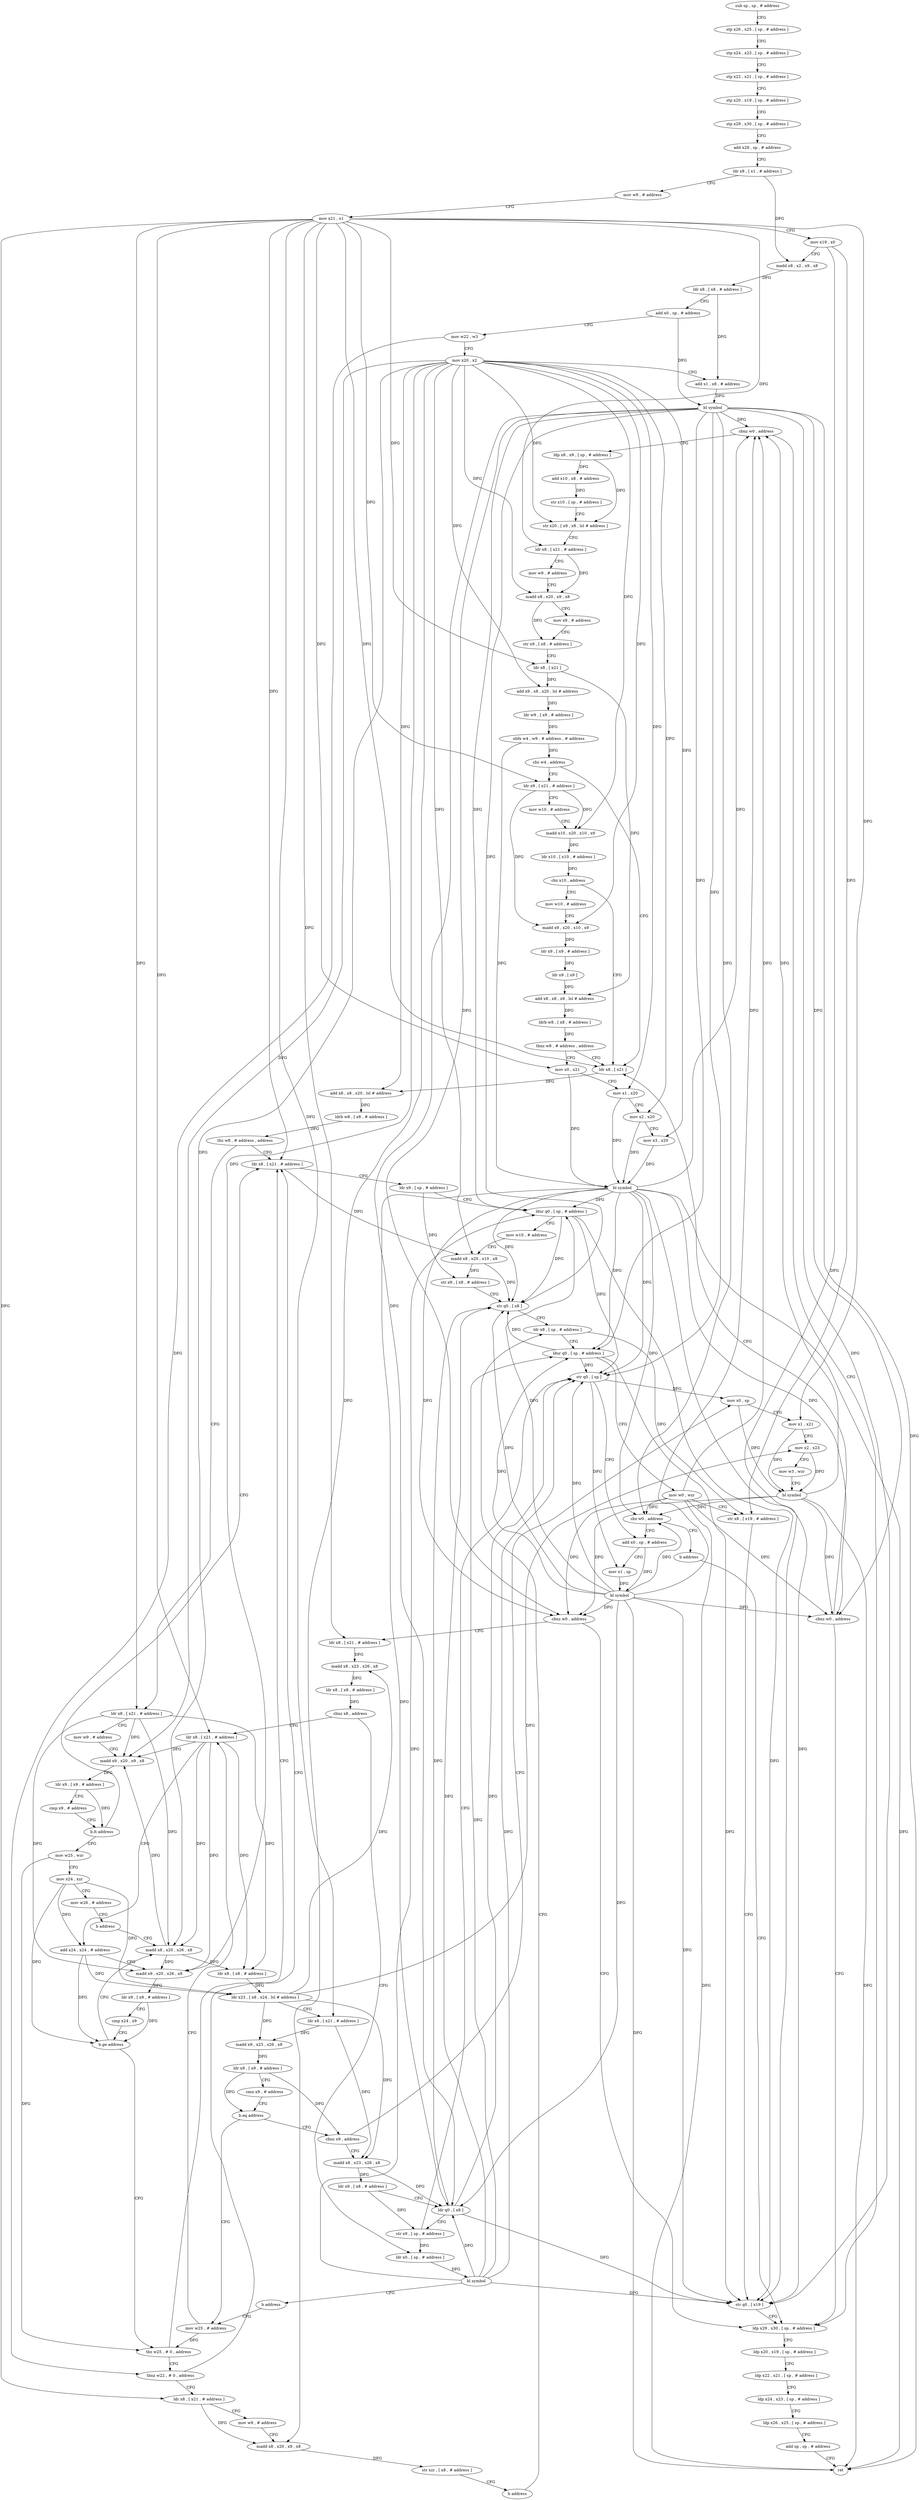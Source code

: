 digraph "func" {
"4239504" [label = "sub sp , sp , # address" ]
"4239508" [label = "stp x26 , x25 , [ sp , # address ]" ]
"4239512" [label = "stp x24 , x23 , [ sp , # address ]" ]
"4239516" [label = "stp x22 , x21 , [ sp , # address ]" ]
"4239520" [label = "stp x20 , x19 , [ sp , # address ]" ]
"4239524" [label = "stp x29 , x30 , [ sp , # address ]" ]
"4239528" [label = "add x29 , sp , # address" ]
"4239532" [label = "ldr x8 , [ x1 , # address ]" ]
"4239536" [label = "mov w9 , # address" ]
"4239540" [label = "mov x21 , x1" ]
"4239544" [label = "mov x19 , x0" ]
"4239548" [label = "madd x8 , x2 , x9 , x8" ]
"4239552" [label = "ldr x8 , [ x8 , # address ]" ]
"4239556" [label = "add x0 , sp , # address" ]
"4239560" [label = "mov w22 , w3" ]
"4239564" [label = "mov x20 , x2" ]
"4239568" [label = "add x1 , x8 , # address" ]
"4239572" [label = "bl symbol" ]
"4239576" [label = "cbnz w0 , address" ]
"4239996" [label = "ldp x29 , x30 , [ sp , # address ]" ]
"4239580" [label = "ldp x8 , x9 , [ sp , # address ]" ]
"4240000" [label = "ldp x20 , x19 , [ sp , # address ]" ]
"4240004" [label = "ldp x22 , x21 , [ sp , # address ]" ]
"4240008" [label = "ldp x24 , x23 , [ sp , # address ]" ]
"4240012" [label = "ldp x26 , x25 , [ sp , # address ]" ]
"4240016" [label = "add sp , sp , # address" ]
"4240020" [label = "ret" ]
"4239584" [label = "add x10 , x8 , # address" ]
"4239588" [label = "str x10 , [ sp , # address ]" ]
"4239592" [label = "str x20 , [ x9 , x8 , lsl # address ]" ]
"4239596" [label = "ldr x8 , [ x21 , # address ]" ]
"4239600" [label = "mov w9 , # address" ]
"4239604" [label = "madd x8 , x20 , x9 , x8" ]
"4239608" [label = "mov x9 , # address" ]
"4239612" [label = "str x9 , [ x8 , # address ]" ]
"4239616" [label = "ldr x8 , [ x21 ]" ]
"4239620" [label = "add x9 , x8 , x20 , lsl # address" ]
"4239624" [label = "ldr w9 , [ x9 , # address ]" ]
"4239628" [label = "ubfx w4 , w9 , # address , # address" ]
"4239632" [label = "cbz w4 , address" ]
"4239708" [label = "ldr x8 , [ x21 ]" ]
"4239636" [label = "ldr x9 , [ x21 , # address ]" ]
"4239712" [label = "add x8 , x8 , x20 , lsl # address" ]
"4239716" [label = "ldrb w8 , [ x8 , # address ]" ]
"4239720" [label = "tbz w8 , # address , address" ]
"4239948" [label = "ldr x8 , [ x21 , # address ]" ]
"4239724" [label = "ldr x8 , [ x21 , # address ]" ]
"4239640" [label = "mov w10 , # address" ]
"4239644" [label = "madd x10 , x20 , x10 , x9" ]
"4239648" [label = "ldr x10 , [ x10 , # address ]" ]
"4239652" [label = "cbz x10 , address" ]
"4239656" [label = "mov w10 , # address" ]
"4239952" [label = "ldr x9 , [ sp , # address ]" ]
"4239956" [label = "ldur q0 , [ sp , # address ]" ]
"4239960" [label = "mov w10 , # address" ]
"4239964" [label = "madd x8 , x20 , x10 , x8" ]
"4239968" [label = "str x9 , [ x8 , # address ]" ]
"4239972" [label = "str q0 , [ x8 ]" ]
"4239976" [label = "ldr x8 , [ sp , # address ]" ]
"4239728" [label = "mov w9 , # address" ]
"4239732" [label = "madd x9 , x20 , x9 , x8" ]
"4239736" [label = "ldr x9 , [ x9 , # address ]" ]
"4239740" [label = "cmp x9 , # address" ]
"4239744" [label = "b.lt address" ]
"4239748" [label = "mov w25 , wzr" ]
"4239660" [label = "madd x9 , x20 , x10 , x9" ]
"4239664" [label = "ldr x9 , [ x9 , # address ]" ]
"4239668" [label = "ldr x9 , [ x9 ]" ]
"4239672" [label = "add x8 , x8 , x9 , lsl # address" ]
"4239676" [label = "ldrb w8 , [ x8 , # address ]" ]
"4239680" [label = "tbnz w8 , # address , address" ]
"4239684" [label = "mov x0 , x21" ]
"4239752" [label = "mov x24 , xzr" ]
"4239756" [label = "mov w26 , # address" ]
"4239760" [label = "b address" ]
"4239792" [label = "madd x8 , x20 , x26 , x8" ]
"4239688" [label = "mov x1 , x20" ]
"4239692" [label = "mov x2 , x20" ]
"4239696" [label = "mov x3 , x20" ]
"4239700" [label = "bl symbol" ]
"4239704" [label = "cbnz w0 , address" ]
"4239796" [label = "ldr x8 , [ x8 , # address ]" ]
"4239800" [label = "ldr x23 , [ x8 , x24 , lsl # address ]" ]
"4239804" [label = "ldr x8 , [ x21 , # address ]" ]
"4239808" [label = "madd x9 , x23 , x26 , x8" ]
"4239812" [label = "ldr x9 , [ x9 , # address ]" ]
"4239816" [label = "cmn x9 , # address" ]
"4239820" [label = "b.eq address" ]
"4239764" [label = "mov w25 , # address" ]
"4239824" [label = "cbnz x9 , address" ]
"4239768" [label = "ldr x8 , [ x21 , # address ]" ]
"4239856" [label = "madd x8 , x23 , x26 , x8" ]
"4239828" [label = "mov x0 , sp" ]
"4239920" [label = "tbz w25 , # 0 , address" ]
"4239924" [label = "tbnz w22 , # 0 , address" ]
"4239860" [label = "ldr x9 , [ x8 , # address ]" ]
"4239864" [label = "ldr q0 , [ x8 ]" ]
"4239868" [label = "str x9 , [ sp , # address ]" ]
"4239872" [label = "str q0 , [ sp ]" ]
"4239876" [label = "add x0 , sp , # address" ]
"4239832" [label = "mov x1 , x21" ]
"4239836" [label = "mov x2 , x23" ]
"4239840" [label = "mov w3 , wzr" ]
"4239844" [label = "bl symbol" ]
"4239848" [label = "cbz w0 , address" ]
"4239852" [label = "b address" ]
"4239928" [label = "ldr x8 , [ x21 , # address ]" ]
"4239892" [label = "ldr x8 , [ x21 , # address ]" ]
"4239896" [label = "madd x8 , x23 , x26 , x8" ]
"4239900" [label = "ldr x8 , [ x8 , # address ]" ]
"4239904" [label = "cbnz x8 , address" ]
"4239908" [label = "ldr x0 , [ sp , # address ]" ]
"4239880" [label = "mov x1 , sp" ]
"4239884" [label = "bl symbol" ]
"4239888" [label = "cbnz w0 , address" ]
"4239932" [label = "mov w9 , # address" ]
"4239936" [label = "madd x8 , x20 , x9 , x8" ]
"4239940" [label = "str xzr , [ x8 , # address ]" ]
"4239944" [label = "b address" ]
"4239772" [label = "add x24 , x24 , # address" ]
"4239776" [label = "madd x9 , x20 , x26 , x8" ]
"4239780" [label = "ldr x9 , [ x9 , # address ]" ]
"4239784" [label = "cmp x24 , x9" ]
"4239788" [label = "b.ge address" ]
"4239912" [label = "bl symbol" ]
"4239916" [label = "b address" ]
"4239980" [label = "ldur q0 , [ sp , # address ]" ]
"4239984" [label = "mov w0 , wzr" ]
"4239988" [label = "str x8 , [ x19 , # address ]" ]
"4239992" [label = "str q0 , [ x19 ]" ]
"4239504" -> "4239508" [ label = "CFG" ]
"4239508" -> "4239512" [ label = "CFG" ]
"4239512" -> "4239516" [ label = "CFG" ]
"4239516" -> "4239520" [ label = "CFG" ]
"4239520" -> "4239524" [ label = "CFG" ]
"4239524" -> "4239528" [ label = "CFG" ]
"4239528" -> "4239532" [ label = "CFG" ]
"4239532" -> "4239536" [ label = "CFG" ]
"4239532" -> "4239548" [ label = "DFG" ]
"4239536" -> "4239540" [ label = "CFG" ]
"4239540" -> "4239544" [ label = "CFG" ]
"4239540" -> "4239596" [ label = "DFG" ]
"4239540" -> "4239616" [ label = "DFG" ]
"4239540" -> "4239708" [ label = "DFG" ]
"4239540" -> "4239636" [ label = "DFG" ]
"4239540" -> "4239948" [ label = "DFG" ]
"4239540" -> "4239724" [ label = "DFG" ]
"4239540" -> "4239684" [ label = "DFG" ]
"4239540" -> "4239804" [ label = "DFG" ]
"4239540" -> "4239768" [ label = "DFG" ]
"4239540" -> "4239832" [ label = "DFG" ]
"4239540" -> "4239892" [ label = "DFG" ]
"4239540" -> "4239928" [ label = "DFG" ]
"4239544" -> "4239548" [ label = "CFG" ]
"4239544" -> "4239988" [ label = "DFG" ]
"4239544" -> "4239992" [ label = "DFG" ]
"4239548" -> "4239552" [ label = "DFG" ]
"4239552" -> "4239556" [ label = "CFG" ]
"4239552" -> "4239568" [ label = "DFG" ]
"4239556" -> "4239560" [ label = "CFG" ]
"4239556" -> "4239572" [ label = "DFG" ]
"4239560" -> "4239564" [ label = "CFG" ]
"4239560" -> "4239924" [ label = "DFG" ]
"4239564" -> "4239568" [ label = "CFG" ]
"4239564" -> "4239592" [ label = "DFG" ]
"4239564" -> "4239604" [ label = "DFG" ]
"4239564" -> "4239620" [ label = "DFG" ]
"4239564" -> "4239712" [ label = "DFG" ]
"4239564" -> "4239644" [ label = "DFG" ]
"4239564" -> "4239964" [ label = "DFG" ]
"4239564" -> "4239732" [ label = "DFG" ]
"4239564" -> "4239660" [ label = "DFG" ]
"4239564" -> "4239688" [ label = "DFG" ]
"4239564" -> "4239692" [ label = "DFG" ]
"4239564" -> "4239696" [ label = "DFG" ]
"4239564" -> "4239792" [ label = "DFG" ]
"4239564" -> "4239776" [ label = "DFG" ]
"4239564" -> "4239936" [ label = "DFG" ]
"4239568" -> "4239572" [ label = "DFG" ]
"4239572" -> "4239576" [ label = "DFG" ]
"4239572" -> "4240020" [ label = "DFG" ]
"4239572" -> "4239704" [ label = "DFG" ]
"4239572" -> "4239848" [ label = "DFG" ]
"4239572" -> "4239888" [ label = "DFG" ]
"4239572" -> "4239956" [ label = "DFG" ]
"4239572" -> "4239972" [ label = "DFG" ]
"4239572" -> "4239980" [ label = "DFG" ]
"4239572" -> "4239992" [ label = "DFG" ]
"4239572" -> "4239864" [ label = "DFG" ]
"4239572" -> "4239872" [ label = "DFG" ]
"4239576" -> "4239996" [ label = "CFG" ]
"4239576" -> "4239580" [ label = "CFG" ]
"4239996" -> "4240000" [ label = "CFG" ]
"4239580" -> "4239584" [ label = "DFG" ]
"4239580" -> "4239592" [ label = "DFG" ]
"4240000" -> "4240004" [ label = "CFG" ]
"4240004" -> "4240008" [ label = "CFG" ]
"4240008" -> "4240012" [ label = "CFG" ]
"4240012" -> "4240016" [ label = "CFG" ]
"4240016" -> "4240020" [ label = "CFG" ]
"4239584" -> "4239588" [ label = "DFG" ]
"4239588" -> "4239592" [ label = "CFG" ]
"4239592" -> "4239596" [ label = "CFG" ]
"4239596" -> "4239600" [ label = "CFG" ]
"4239596" -> "4239604" [ label = "DFG" ]
"4239600" -> "4239604" [ label = "CFG" ]
"4239604" -> "4239608" [ label = "CFG" ]
"4239604" -> "4239612" [ label = "DFG" ]
"4239608" -> "4239612" [ label = "CFG" ]
"4239612" -> "4239616" [ label = "CFG" ]
"4239616" -> "4239620" [ label = "DFG" ]
"4239616" -> "4239672" [ label = "DFG" ]
"4239620" -> "4239624" [ label = "DFG" ]
"4239624" -> "4239628" [ label = "DFG" ]
"4239628" -> "4239632" [ label = "DFG" ]
"4239628" -> "4239700" [ label = "DFG" ]
"4239632" -> "4239708" [ label = "CFG" ]
"4239632" -> "4239636" [ label = "CFG" ]
"4239708" -> "4239712" [ label = "DFG" ]
"4239636" -> "4239640" [ label = "CFG" ]
"4239636" -> "4239644" [ label = "DFG" ]
"4239636" -> "4239660" [ label = "DFG" ]
"4239712" -> "4239716" [ label = "DFG" ]
"4239716" -> "4239720" [ label = "DFG" ]
"4239720" -> "4239948" [ label = "CFG" ]
"4239720" -> "4239724" [ label = "CFG" ]
"4239948" -> "4239952" [ label = "CFG" ]
"4239948" -> "4239964" [ label = "DFG" ]
"4239724" -> "4239728" [ label = "CFG" ]
"4239724" -> "4239732" [ label = "DFG" ]
"4239724" -> "4239792" [ label = "DFG" ]
"4239724" -> "4239796" [ label = "DFG" ]
"4239724" -> "4239776" [ label = "DFG" ]
"4239640" -> "4239644" [ label = "CFG" ]
"4239644" -> "4239648" [ label = "DFG" ]
"4239648" -> "4239652" [ label = "DFG" ]
"4239652" -> "4239708" [ label = "CFG" ]
"4239652" -> "4239656" [ label = "CFG" ]
"4239656" -> "4239660" [ label = "CFG" ]
"4239952" -> "4239956" [ label = "CFG" ]
"4239952" -> "4239968" [ label = "DFG" ]
"4239956" -> "4239960" [ label = "CFG" ]
"4239956" -> "4239972" [ label = "DFG" ]
"4239956" -> "4239992" [ label = "DFG" ]
"4239956" -> "4239872" [ label = "DFG" ]
"4239960" -> "4239964" [ label = "CFG" ]
"4239964" -> "4239968" [ label = "DFG" ]
"4239964" -> "4239972" [ label = "DFG" ]
"4239968" -> "4239972" [ label = "CFG" ]
"4239972" -> "4239976" [ label = "CFG" ]
"4239976" -> "4239980" [ label = "CFG" ]
"4239976" -> "4239988" [ label = "DFG" ]
"4239728" -> "4239732" [ label = "CFG" ]
"4239732" -> "4239736" [ label = "DFG" ]
"4239736" -> "4239740" [ label = "CFG" ]
"4239736" -> "4239744" [ label = "DFG" ]
"4239740" -> "4239744" [ label = "CFG" ]
"4239744" -> "4239948" [ label = "CFG" ]
"4239744" -> "4239748" [ label = "CFG" ]
"4239748" -> "4239752" [ label = "CFG" ]
"4239748" -> "4239920" [ label = "DFG" ]
"4239660" -> "4239664" [ label = "DFG" ]
"4239664" -> "4239668" [ label = "DFG" ]
"4239668" -> "4239672" [ label = "DFG" ]
"4239672" -> "4239676" [ label = "DFG" ]
"4239676" -> "4239680" [ label = "DFG" ]
"4239680" -> "4239708" [ label = "CFG" ]
"4239680" -> "4239684" [ label = "CFG" ]
"4239684" -> "4239688" [ label = "CFG" ]
"4239684" -> "4239700" [ label = "DFG" ]
"4239752" -> "4239756" [ label = "CFG" ]
"4239752" -> "4239800" [ label = "DFG" ]
"4239752" -> "4239772" [ label = "DFG" ]
"4239752" -> "4239788" [ label = "DFG" ]
"4239756" -> "4239760" [ label = "CFG" ]
"4239760" -> "4239792" [ label = "CFG" ]
"4239792" -> "4239796" [ label = "DFG" ]
"4239792" -> "4239732" [ label = "DFG" ]
"4239792" -> "4239776" [ label = "DFG" ]
"4239688" -> "4239692" [ label = "CFG" ]
"4239688" -> "4239700" [ label = "DFG" ]
"4239692" -> "4239696" [ label = "CFG" ]
"4239692" -> "4239700" [ label = "DFG" ]
"4239696" -> "4239700" [ label = "DFG" ]
"4239700" -> "4239704" [ label = "DFG" ]
"4239700" -> "4239576" [ label = "DFG" ]
"4239700" -> "4239972" [ label = "DFG" ]
"4239700" -> "4239992" [ label = "DFG" ]
"4239700" -> "4240020" [ label = "DFG" ]
"4239700" -> "4239848" [ label = "DFG" ]
"4239700" -> "4239888" [ label = "DFG" ]
"4239700" -> "4239956" [ label = "DFG" ]
"4239700" -> "4239980" [ label = "DFG" ]
"4239700" -> "4239864" [ label = "DFG" ]
"4239700" -> "4239872" [ label = "DFG" ]
"4239704" -> "4239996" [ label = "CFG" ]
"4239704" -> "4239708" [ label = "CFG" ]
"4239796" -> "4239800" [ label = "DFG" ]
"4239800" -> "4239804" [ label = "CFG" ]
"4239800" -> "4239808" [ label = "DFG" ]
"4239800" -> "4239856" [ label = "DFG" ]
"4239800" -> "4239836" [ label = "DFG" ]
"4239800" -> "4239896" [ label = "DFG" ]
"4239804" -> "4239808" [ label = "DFG" ]
"4239804" -> "4239856" [ label = "DFG" ]
"4239808" -> "4239812" [ label = "DFG" ]
"4239812" -> "4239816" [ label = "CFG" ]
"4239812" -> "4239820" [ label = "DFG" ]
"4239812" -> "4239824" [ label = "DFG" ]
"4239816" -> "4239820" [ label = "CFG" ]
"4239820" -> "4239764" [ label = "CFG" ]
"4239820" -> "4239824" [ label = "CFG" ]
"4239764" -> "4239768" [ label = "CFG" ]
"4239764" -> "4239920" [ label = "DFG" ]
"4239824" -> "4239856" [ label = "CFG" ]
"4239824" -> "4239828" [ label = "CFG" ]
"4239768" -> "4239772" [ label = "CFG" ]
"4239768" -> "4239796" [ label = "DFG" ]
"4239768" -> "4239732" [ label = "DFG" ]
"4239768" -> "4239792" [ label = "DFG" ]
"4239768" -> "4239776" [ label = "DFG" ]
"4239856" -> "4239860" [ label = "DFG" ]
"4239856" -> "4239864" [ label = "DFG" ]
"4239828" -> "4239832" [ label = "CFG" ]
"4239828" -> "4239844" [ label = "DFG" ]
"4239920" -> "4239948" [ label = "CFG" ]
"4239920" -> "4239924" [ label = "CFG" ]
"4239924" -> "4239948" [ label = "CFG" ]
"4239924" -> "4239928" [ label = "CFG" ]
"4239860" -> "4239864" [ label = "CFG" ]
"4239860" -> "4239868" [ label = "DFG" ]
"4239864" -> "4239868" [ label = "CFG" ]
"4239864" -> "4239972" [ label = "DFG" ]
"4239864" -> "4239992" [ label = "DFG" ]
"4239864" -> "4239872" [ label = "DFG" ]
"4239868" -> "4239872" [ label = "CFG" ]
"4239868" -> "4239908" [ label = "DFG" ]
"4239872" -> "4239876" [ label = "CFG" ]
"4239872" -> "4239828" [ label = "DFG" ]
"4239872" -> "4239880" [ label = "DFG" ]
"4239876" -> "4239880" [ label = "CFG" ]
"4239876" -> "4239884" [ label = "DFG" ]
"4239832" -> "4239836" [ label = "CFG" ]
"4239832" -> "4239844" [ label = "DFG" ]
"4239836" -> "4239840" [ label = "CFG" ]
"4239836" -> "4239844" [ label = "DFG" ]
"4239840" -> "4239844" [ label = "CFG" ]
"4239844" -> "4239848" [ label = "DFG" ]
"4239844" -> "4239576" [ label = "DFG" ]
"4239844" -> "4239704" [ label = "DFG" ]
"4239844" -> "4240020" [ label = "DFG" ]
"4239844" -> "4239888" [ label = "DFG" ]
"4239848" -> "4239876" [ label = "CFG" ]
"4239848" -> "4239852" [ label = "CFG" ]
"4239852" -> "4239996" [ label = "CFG" ]
"4239928" -> "4239932" [ label = "CFG" ]
"4239928" -> "4239936" [ label = "DFG" ]
"4239892" -> "4239896" [ label = "DFG" ]
"4239896" -> "4239900" [ label = "DFG" ]
"4239900" -> "4239904" [ label = "DFG" ]
"4239904" -> "4239768" [ label = "CFG" ]
"4239904" -> "4239908" [ label = "CFG" ]
"4239908" -> "4239912" [ label = "DFG" ]
"4239880" -> "4239884" [ label = "DFG" ]
"4239884" -> "4239888" [ label = "DFG" ]
"4239884" -> "4239576" [ label = "DFG" ]
"4239884" -> "4239972" [ label = "DFG" ]
"4239884" -> "4239992" [ label = "DFG" ]
"4239884" -> "4239704" [ label = "DFG" ]
"4239884" -> "4239872" [ label = "DFG" ]
"4239884" -> "4239848" [ label = "DFG" ]
"4239884" -> "4240020" [ label = "DFG" ]
"4239884" -> "4239956" [ label = "DFG" ]
"4239884" -> "4239980" [ label = "DFG" ]
"4239884" -> "4239864" [ label = "DFG" ]
"4239888" -> "4239996" [ label = "CFG" ]
"4239888" -> "4239892" [ label = "CFG" ]
"4239932" -> "4239936" [ label = "CFG" ]
"4239936" -> "4239940" [ label = "DFG" ]
"4239940" -> "4239944" [ label = "CFG" ]
"4239944" -> "4239976" [ label = "CFG" ]
"4239772" -> "4239776" [ label = "CFG" ]
"4239772" -> "4239800" [ label = "DFG" ]
"4239772" -> "4239788" [ label = "DFG" ]
"4239776" -> "4239780" [ label = "DFG" ]
"4239780" -> "4239784" [ label = "CFG" ]
"4239780" -> "4239788" [ label = "DFG" ]
"4239784" -> "4239788" [ label = "CFG" ]
"4239788" -> "4239920" [ label = "CFG" ]
"4239788" -> "4239792" [ label = "CFG" ]
"4239912" -> "4239916" [ label = "CFG" ]
"4239912" -> "4239972" [ label = "DFG" ]
"4239912" -> "4239992" [ label = "DFG" ]
"4239912" -> "4239872" [ label = "DFG" ]
"4239912" -> "4239956" [ label = "DFG" ]
"4239912" -> "4239980" [ label = "DFG" ]
"4239912" -> "4239864" [ label = "DFG" ]
"4239916" -> "4239764" [ label = "CFG" ]
"4239980" -> "4239984" [ label = "CFG" ]
"4239980" -> "4239972" [ label = "DFG" ]
"4239980" -> "4239992" [ label = "DFG" ]
"4239980" -> "4239872" [ label = "DFG" ]
"4239984" -> "4239988" [ label = "CFG" ]
"4239984" -> "4239576" [ label = "DFG" ]
"4239984" -> "4240020" [ label = "DFG" ]
"4239984" -> "4239704" [ label = "DFG" ]
"4239984" -> "4239848" [ label = "DFG" ]
"4239984" -> "4239888" [ label = "DFG" ]
"4239988" -> "4239992" [ label = "CFG" ]
"4239992" -> "4239996" [ label = "CFG" ]
}
